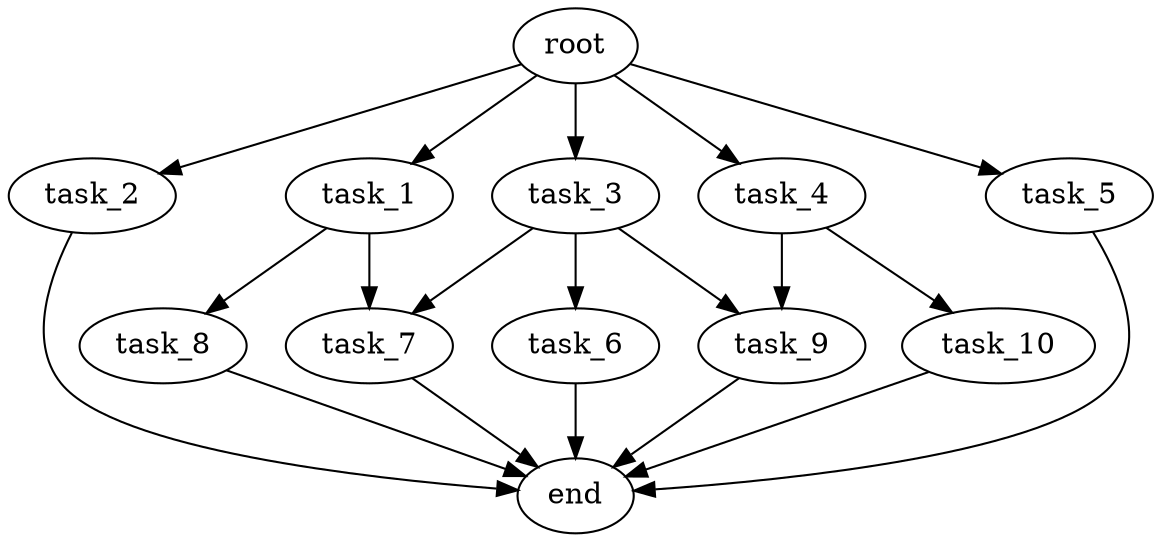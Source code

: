 digraph G {
  root [size="0.000000e+00"];
  task_1 [size="2.425001e+09"];
  task_2 [size="3.761177e+09"];
  task_3 [size="8.165129e+09"];
  task_4 [size="3.929958e+09"];
  task_5 [size="1.139764e+09"];
  task_6 [size="5.638941e+09"];
  task_7 [size="5.922678e+09"];
  task_8 [size="5.456745e+09"];
  task_9 [size="6.817445e+09"];
  task_10 [size="5.501441e+09"];
  end [size="0.000000e+00"];

  root -> task_1 [size="1.000000e-12"];
  root -> task_2 [size="1.000000e-12"];
  root -> task_3 [size="1.000000e-12"];
  root -> task_4 [size="1.000000e-12"];
  root -> task_5 [size="1.000000e-12"];
  task_1 -> task_7 [size="2.961339e+08"];
  task_1 -> task_8 [size="5.456745e+08"];
  task_2 -> end [size="1.000000e-12"];
  task_3 -> task_6 [size="5.638941e+08"];
  task_3 -> task_7 [size="2.961339e+08"];
  task_3 -> task_9 [size="3.408722e+08"];
  task_4 -> task_9 [size="3.408722e+08"];
  task_4 -> task_10 [size="5.501441e+08"];
  task_5 -> end [size="1.000000e-12"];
  task_6 -> end [size="1.000000e-12"];
  task_7 -> end [size="1.000000e-12"];
  task_8 -> end [size="1.000000e-12"];
  task_9 -> end [size="1.000000e-12"];
  task_10 -> end [size="1.000000e-12"];
}
